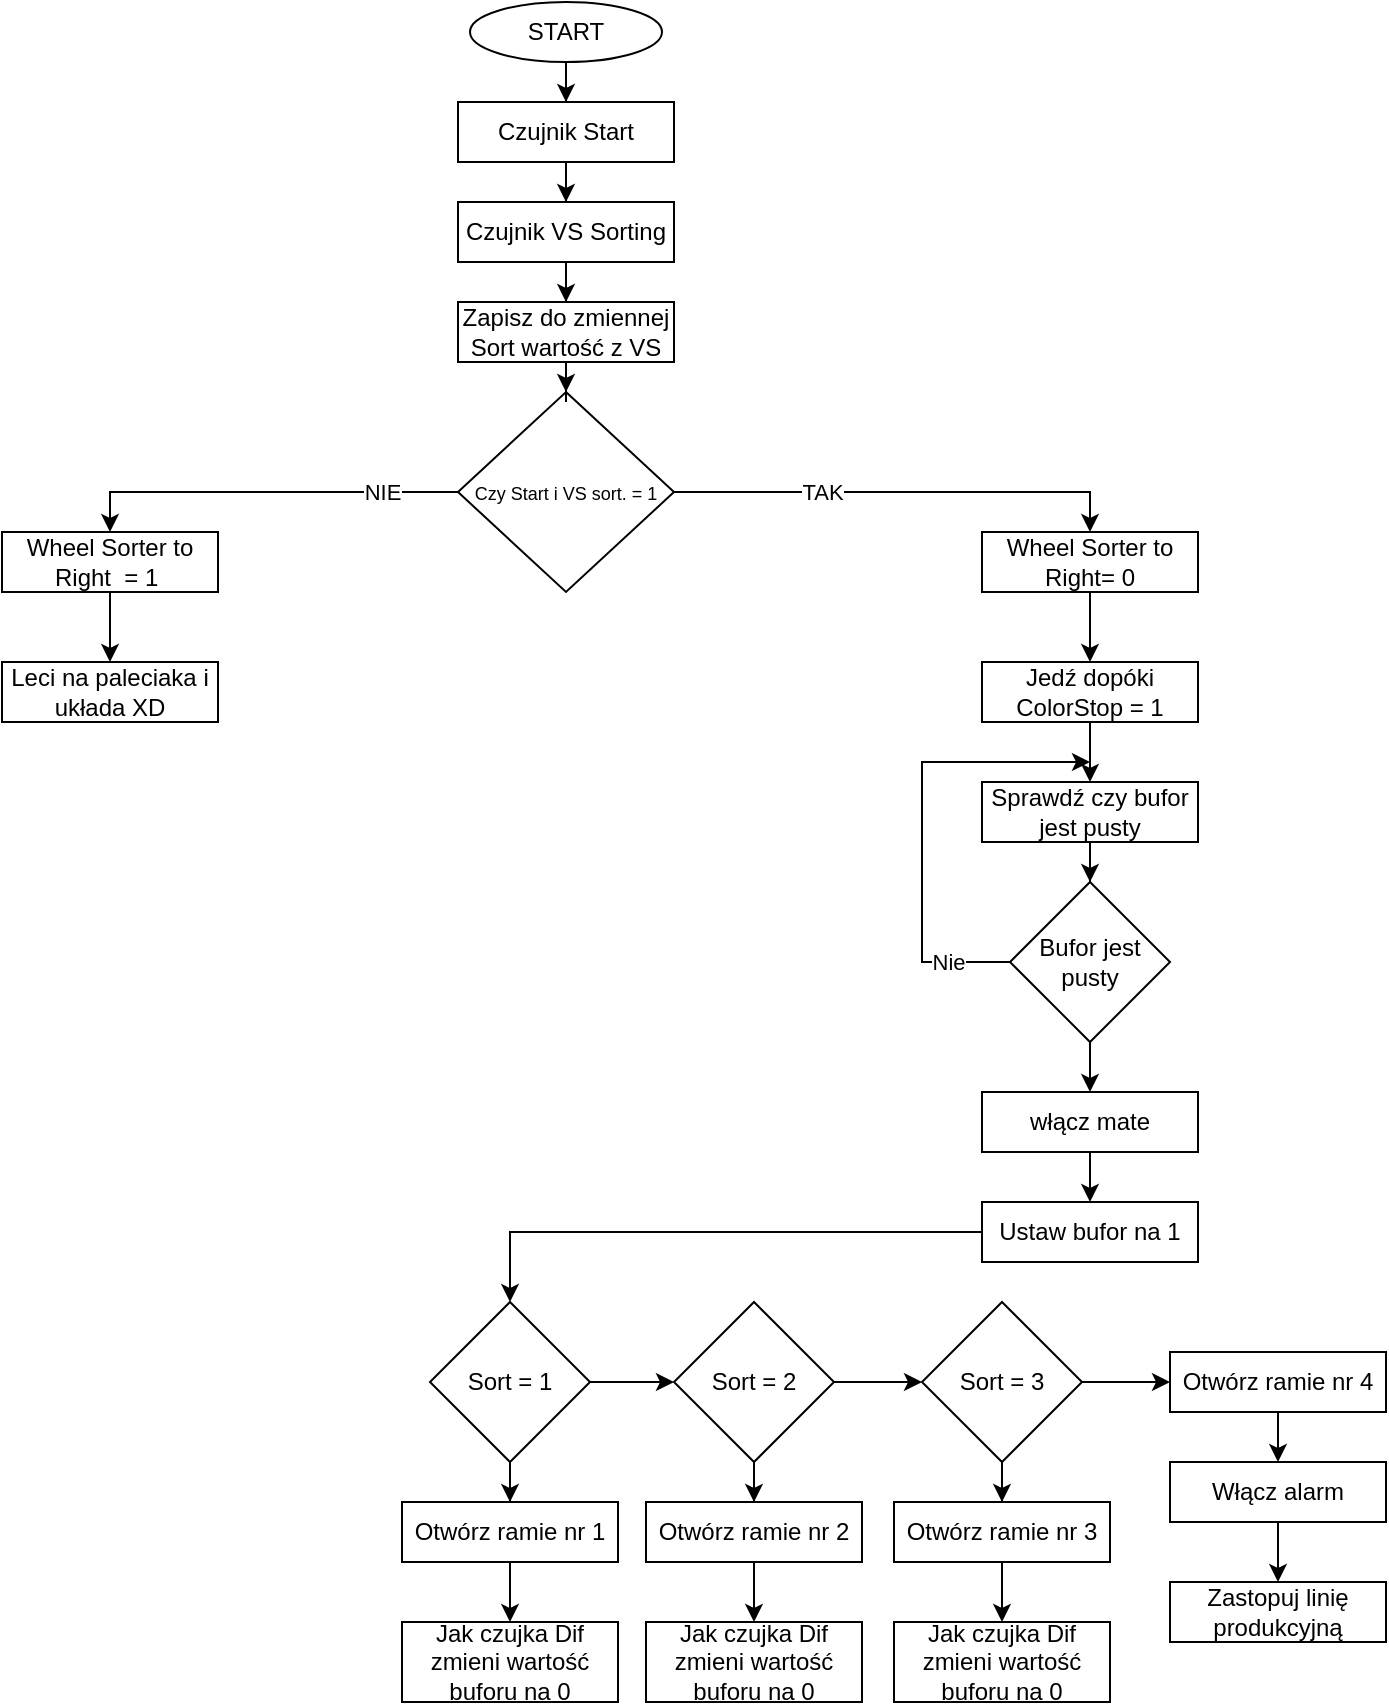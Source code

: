 <mxfile version="13.1.0" type="google"><diagram id="G1G1muttcfapaeoO7j5p" name="Page-1"><mxGraphModel dx="813" dy="459" grid="1" gridSize="10" guides="1" tooltips="1" connect="1" arrows="1" fold="1" page="1" pageScale="1" pageWidth="827" pageHeight="1169" math="0" shadow="0"><root><mxCell id="0"/><mxCell id="1" parent="0"/><mxCell id="FX6Kr8qXLfimZyO1_Kuc-5" style="edgeStyle=orthogonalEdgeStyle;rounded=0;orthogonalLoop=1;jettySize=auto;html=1;entryX=0.5;entryY=0;entryDx=0;entryDy=0;" edge="1" parent="1" source="FX6Kr8qXLfimZyO1_Kuc-1" target="FX6Kr8qXLfimZyO1_Kuc-2"><mxGeometry relative="1" as="geometry"/></mxCell><mxCell id="FX6Kr8qXLfimZyO1_Kuc-1" value="START" style="ellipse;whiteSpace=wrap;html=1;" vertex="1" parent="1"><mxGeometry x="354" y="10" width="96" height="30" as="geometry"/></mxCell><mxCell id="FX6Kr8qXLfimZyO1_Kuc-4" style="edgeStyle=orthogonalEdgeStyle;rounded=0;orthogonalLoop=1;jettySize=auto;html=1;" edge="1" parent="1" source="FX6Kr8qXLfimZyO1_Kuc-2" target="FX6Kr8qXLfimZyO1_Kuc-3"><mxGeometry relative="1" as="geometry"/></mxCell><mxCell id="FX6Kr8qXLfimZyO1_Kuc-2" value="Czujnik Start" style="rounded=0;whiteSpace=wrap;html=1;" vertex="1" parent="1"><mxGeometry x="348" y="60" width="108" height="30" as="geometry"/></mxCell><mxCell id="FX6Kr8qXLfimZyO1_Kuc-17" style="edgeStyle=orthogonalEdgeStyle;rounded=0;orthogonalLoop=1;jettySize=auto;html=1;entryX=0.5;entryY=0;entryDx=0;entryDy=0;" edge="1" parent="1" source="FX6Kr8qXLfimZyO1_Kuc-3" target="FX6Kr8qXLfimZyO1_Kuc-16"><mxGeometry relative="1" as="geometry"/></mxCell><mxCell id="FX6Kr8qXLfimZyO1_Kuc-3" value="Czujnik VS Sorting" style="rounded=0;whiteSpace=wrap;html=1;" vertex="1" parent="1"><mxGeometry x="348" y="110" width="108" height="30" as="geometry"/></mxCell><mxCell id="FX6Kr8qXLfimZyO1_Kuc-10" style="edgeStyle=orthogonalEdgeStyle;rounded=0;orthogonalLoop=1;jettySize=auto;html=1;entryX=0.5;entryY=0;entryDx=0;entryDy=0;" edge="1" parent="1" source="FX6Kr8qXLfimZyO1_Kuc-6" target="FX6Kr8qXLfimZyO1_Kuc-8"><mxGeometry relative="1" as="geometry"/></mxCell><mxCell id="FX6Kr8qXLfimZyO1_Kuc-12" value="NIE" style="edgeLabel;html=1;align=center;verticalAlign=middle;resizable=0;points=[];" vertex="1" connectable="0" parent="FX6Kr8qXLfimZyO1_Kuc-10"><mxGeometry x="-0.601" relative="1" as="geometry"><mxPoint as="offset"/></mxGeometry></mxCell><mxCell id="FX6Kr8qXLfimZyO1_Kuc-11" style="edgeStyle=orthogonalEdgeStyle;rounded=0;orthogonalLoop=1;jettySize=auto;html=1;entryX=0.5;entryY=0;entryDx=0;entryDy=0;" edge="1" parent="1" source="FX6Kr8qXLfimZyO1_Kuc-6" target="FX6Kr8qXLfimZyO1_Kuc-9"><mxGeometry relative="1" as="geometry"/></mxCell><mxCell id="FX6Kr8qXLfimZyO1_Kuc-13" value="TAK" style="edgeLabel;html=1;align=center;verticalAlign=middle;resizable=0;points=[];" vertex="1" connectable="0" parent="FX6Kr8qXLfimZyO1_Kuc-11"><mxGeometry x="-0.351" relative="1" as="geometry"><mxPoint as="offset"/></mxGeometry></mxCell><mxCell id="FX6Kr8qXLfimZyO1_Kuc-6" value="&lt;font style=&quot;font-size: 9px&quot;&gt;Czy Start i VS sort. = 1&lt;/font&gt;" style="rhombus;whiteSpace=wrap;html=1;" vertex="1" parent="1"><mxGeometry x="348" y="205" width="108" height="100" as="geometry"/></mxCell><mxCell id="FX6Kr8qXLfimZyO1_Kuc-75" value="" style="edgeStyle=orthogonalEdgeStyle;rounded=0;orthogonalLoop=1;jettySize=auto;html=1;" edge="1" parent="1" source="FX6Kr8qXLfimZyO1_Kuc-8" target="FX6Kr8qXLfimZyO1_Kuc-74"><mxGeometry relative="1" as="geometry"/></mxCell><mxCell id="FX6Kr8qXLfimZyO1_Kuc-8" value="Wheel Sorter to Right&amp;nbsp; = 1&amp;nbsp;" style="rounded=0;whiteSpace=wrap;html=1;" vertex="1" parent="1"><mxGeometry x="120" y="275" width="108" height="30" as="geometry"/></mxCell><mxCell id="FX6Kr8qXLfimZyO1_Kuc-74" value="Leci na paleciaka i układa XD" style="rounded=0;whiteSpace=wrap;html=1;" vertex="1" parent="1"><mxGeometry x="120" y="340" width="108" height="30" as="geometry"/></mxCell><mxCell id="FX6Kr8qXLfimZyO1_Kuc-23" style="edgeStyle=orthogonalEdgeStyle;rounded=0;orthogonalLoop=1;jettySize=auto;html=1;entryX=0.5;entryY=0;entryDx=0;entryDy=0;" edge="1" parent="1" source="FX6Kr8qXLfimZyO1_Kuc-9" target="FX6Kr8qXLfimZyO1_Kuc-22"><mxGeometry relative="1" as="geometry"/></mxCell><mxCell id="FX6Kr8qXLfimZyO1_Kuc-9" value="Wheel Sorter to Right= 0" style="rounded=0;whiteSpace=wrap;html=1;" vertex="1" parent="1"><mxGeometry x="610" y="275" width="108" height="30" as="geometry"/></mxCell><mxCell id="FX6Kr8qXLfimZyO1_Kuc-27" value="" style="edgeStyle=orthogonalEdgeStyle;rounded=0;orthogonalLoop=1;jettySize=auto;html=1;" edge="1" parent="1" source="FX6Kr8qXLfimZyO1_Kuc-16" target="FX6Kr8qXLfimZyO1_Kuc-6"><mxGeometry relative="1" as="geometry"/></mxCell><mxCell id="FX6Kr8qXLfimZyO1_Kuc-16" value="Zapisz do zmiennej Sort wartość z VS" style="rounded=0;whiteSpace=wrap;html=1;" vertex="1" parent="1"><mxGeometry x="348" y="160" width="108" height="30" as="geometry"/></mxCell><mxCell id="FX6Kr8qXLfimZyO1_Kuc-26" value="" style="edgeStyle=orthogonalEdgeStyle;rounded=0;orthogonalLoop=1;jettySize=auto;html=1;" edge="1" parent="1" source="FX6Kr8qXLfimZyO1_Kuc-22" target="FX6Kr8qXLfimZyO1_Kuc-25"><mxGeometry relative="1" as="geometry"/></mxCell><mxCell id="FX6Kr8qXLfimZyO1_Kuc-22" value="Jedź dopóki ColorStop = 1" style="rounded=0;whiteSpace=wrap;html=1;" vertex="1" parent="1"><mxGeometry x="610" y="340" width="108" height="30" as="geometry"/></mxCell><mxCell id="FX6Kr8qXLfimZyO1_Kuc-33" value="" style="edgeStyle=orthogonalEdgeStyle;rounded=0;orthogonalLoop=1;jettySize=auto;html=1;" edge="1" parent="1" source="FX6Kr8qXLfimZyO1_Kuc-25" target="FX6Kr8qXLfimZyO1_Kuc-28"><mxGeometry relative="1" as="geometry"/></mxCell><mxCell id="FX6Kr8qXLfimZyO1_Kuc-25" value="Sprawdź czy bufor jest pusty" style="rounded=0;whiteSpace=wrap;html=1;" vertex="1" parent="1"><mxGeometry x="610" y="400" width="108" height="30" as="geometry"/></mxCell><mxCell id="FX6Kr8qXLfimZyO1_Kuc-45" style="edgeStyle=orthogonalEdgeStyle;rounded=0;orthogonalLoop=1;jettySize=auto;html=1;entryX=0.5;entryY=0;entryDx=0;entryDy=0;" edge="1" parent="1" source="FX6Kr8qXLfimZyO1_Kuc-24" target="FX6Kr8qXLfimZyO1_Kuc-34"><mxGeometry relative="1" as="geometry"/></mxCell><mxCell id="FX6Kr8qXLfimZyO1_Kuc-24" value="włącz mate" style="rounded=0;whiteSpace=wrap;html=1;" vertex="1" parent="1"><mxGeometry x="610" y="555" width="108" height="30" as="geometry"/></mxCell><mxCell id="FX6Kr8qXLfimZyO1_Kuc-31" style="edgeStyle=orthogonalEdgeStyle;rounded=0;orthogonalLoop=1;jettySize=auto;html=1;" edge="1" parent="1" source="FX6Kr8qXLfimZyO1_Kuc-28"><mxGeometry relative="1" as="geometry"><mxPoint x="664" y="390" as="targetPoint"/><Array as="points"><mxPoint x="580" y="490"/><mxPoint x="580" y="390"/></Array></mxGeometry></mxCell><mxCell id="FX6Kr8qXLfimZyO1_Kuc-32" value="Nie" style="edgeLabel;html=1;align=center;verticalAlign=middle;resizable=0;points=[];" vertex="1" connectable="0" parent="FX6Kr8qXLfimZyO1_Kuc-31"><mxGeometry x="-0.728" relative="1" as="geometry"><mxPoint as="offset"/></mxGeometry></mxCell><mxCell id="FX6Kr8qXLfimZyO1_Kuc-42" style="edgeStyle=orthogonalEdgeStyle;rounded=0;orthogonalLoop=1;jettySize=auto;html=1;entryX=0.5;entryY=0;entryDx=0;entryDy=0;" edge="1" parent="1" source="FX6Kr8qXLfimZyO1_Kuc-28" target="FX6Kr8qXLfimZyO1_Kuc-24"><mxGeometry relative="1" as="geometry"/></mxCell><mxCell id="FX6Kr8qXLfimZyO1_Kuc-28" value="Bufor jest pusty" style="rhombus;whiteSpace=wrap;html=1;" vertex="1" parent="1"><mxGeometry x="624" y="450" width="80" height="80" as="geometry"/></mxCell><mxCell id="FX6Kr8qXLfimZyO1_Kuc-46" value="" style="edgeStyle=orthogonalEdgeStyle;rounded=0;orthogonalLoop=1;jettySize=auto;html=1;" edge="1" parent="1" source="FX6Kr8qXLfimZyO1_Kuc-34" target="FX6Kr8qXLfimZyO1_Kuc-36"><mxGeometry relative="1" as="geometry"/></mxCell><mxCell id="FX6Kr8qXLfimZyO1_Kuc-34" value="Ustaw bufor na 1" style="rounded=0;whiteSpace=wrap;html=1;" vertex="1" parent="1"><mxGeometry x="610" y="610" width="108" height="30" as="geometry"/></mxCell><mxCell id="FX6Kr8qXLfimZyO1_Kuc-50" value="" style="edgeStyle=orthogonalEdgeStyle;rounded=0;orthogonalLoop=1;jettySize=auto;html=1;" edge="1" parent="1" source="FX6Kr8qXLfimZyO1_Kuc-36" target="FX6Kr8qXLfimZyO1_Kuc-47"><mxGeometry relative="1" as="geometry"/></mxCell><mxCell id="FX6Kr8qXLfimZyO1_Kuc-59" style="edgeStyle=orthogonalEdgeStyle;rounded=0;orthogonalLoop=1;jettySize=auto;html=1;entryX=0.5;entryY=0;entryDx=0;entryDy=0;" edge="1" parent="1" source="FX6Kr8qXLfimZyO1_Kuc-36" target="FX6Kr8qXLfimZyO1_Kuc-53"><mxGeometry relative="1" as="geometry"/></mxCell><mxCell id="FX6Kr8qXLfimZyO1_Kuc-36" value="Sort = 1" style="rhombus;whiteSpace=wrap;html=1;" vertex="1" parent="1"><mxGeometry x="334" y="660" width="80" height="80" as="geometry"/></mxCell><mxCell id="FX6Kr8qXLfimZyO1_Kuc-51" value="" style="edgeStyle=orthogonalEdgeStyle;rounded=0;orthogonalLoop=1;jettySize=auto;html=1;" edge="1" parent="1" source="FX6Kr8qXLfimZyO1_Kuc-47" target="FX6Kr8qXLfimZyO1_Kuc-48"><mxGeometry relative="1" as="geometry"/></mxCell><mxCell id="FX6Kr8qXLfimZyO1_Kuc-60" style="edgeStyle=orthogonalEdgeStyle;rounded=0;orthogonalLoop=1;jettySize=auto;html=1;entryX=0.5;entryY=0;entryDx=0;entryDy=0;" edge="1" parent="1" source="FX6Kr8qXLfimZyO1_Kuc-47" target="FX6Kr8qXLfimZyO1_Kuc-54"><mxGeometry relative="1" as="geometry"/></mxCell><mxCell id="FX6Kr8qXLfimZyO1_Kuc-47" value="Sort = 2" style="rhombus;whiteSpace=wrap;html=1;" vertex="1" parent="1"><mxGeometry x="456" y="660" width="80" height="80" as="geometry"/></mxCell><mxCell id="FX6Kr8qXLfimZyO1_Kuc-55" value="" style="edgeStyle=orthogonalEdgeStyle;rounded=0;orthogonalLoop=1;jettySize=auto;html=1;" edge="1" parent="1" source="FX6Kr8qXLfimZyO1_Kuc-48" target="FX6Kr8qXLfimZyO1_Kuc-52"><mxGeometry relative="1" as="geometry"/></mxCell><mxCell id="FX6Kr8qXLfimZyO1_Kuc-61" style="edgeStyle=orthogonalEdgeStyle;rounded=0;orthogonalLoop=1;jettySize=auto;html=1;entryX=0.5;entryY=0;entryDx=0;entryDy=0;" edge="1" parent="1" source="FX6Kr8qXLfimZyO1_Kuc-48" target="FX6Kr8qXLfimZyO1_Kuc-56"><mxGeometry relative="1" as="geometry"/></mxCell><mxCell id="FX6Kr8qXLfimZyO1_Kuc-48" value="Sort = 3" style="rhombus;whiteSpace=wrap;html=1;" vertex="1" parent="1"><mxGeometry x="580" y="660" width="80" height="80" as="geometry"/></mxCell><mxCell id="FX6Kr8qXLfimZyO1_Kuc-63" style="edgeStyle=orthogonalEdgeStyle;rounded=0;orthogonalLoop=1;jettySize=auto;html=1;entryX=0.5;entryY=0;entryDx=0;entryDy=0;" edge="1" parent="1" source="FX6Kr8qXLfimZyO1_Kuc-52" target="FX6Kr8qXLfimZyO1_Kuc-62"><mxGeometry relative="1" as="geometry"/></mxCell><mxCell id="FX6Kr8qXLfimZyO1_Kuc-52" value="Otwórz ramie nr 4" style="rounded=0;whiteSpace=wrap;html=1;" vertex="1" parent="1"><mxGeometry x="704" y="685" width="108" height="30" as="geometry"/></mxCell><mxCell id="FX6Kr8qXLfimZyO1_Kuc-67" value="" style="edgeStyle=orthogonalEdgeStyle;rounded=0;orthogonalLoop=1;jettySize=auto;html=1;" edge="1" parent="1" source="FX6Kr8qXLfimZyO1_Kuc-53" target="FX6Kr8qXLfimZyO1_Kuc-66"><mxGeometry relative="1" as="geometry"/></mxCell><mxCell id="FX6Kr8qXLfimZyO1_Kuc-53" value="Otwórz ramie nr 1" style="rounded=0;whiteSpace=wrap;html=1;" vertex="1" parent="1"><mxGeometry x="320" y="760" width="108" height="30" as="geometry"/></mxCell><mxCell id="FX6Kr8qXLfimZyO1_Kuc-66" value="Jak czujka Dif zmieni wartość buforu na 0" style="rounded=0;whiteSpace=wrap;html=1;" vertex="1" parent="1"><mxGeometry x="320" y="820" width="108" height="40" as="geometry"/></mxCell><mxCell id="FX6Kr8qXLfimZyO1_Kuc-72" style="edgeStyle=orthogonalEdgeStyle;rounded=0;orthogonalLoop=1;jettySize=auto;html=1;entryX=0.5;entryY=0;entryDx=0;entryDy=0;" edge="1" parent="1" source="FX6Kr8qXLfimZyO1_Kuc-54" target="FX6Kr8qXLfimZyO1_Kuc-68"><mxGeometry relative="1" as="geometry"/></mxCell><mxCell id="FX6Kr8qXLfimZyO1_Kuc-54" value="Otwórz ramie nr 2" style="rounded=0;whiteSpace=wrap;html=1;" vertex="1" parent="1"><mxGeometry x="442" y="760" width="108" height="30" as="geometry"/></mxCell><mxCell id="FX6Kr8qXLfimZyO1_Kuc-73" style="edgeStyle=orthogonalEdgeStyle;rounded=0;orthogonalLoop=1;jettySize=auto;html=1;entryX=0.5;entryY=0;entryDx=0;entryDy=0;" edge="1" parent="1" source="FX6Kr8qXLfimZyO1_Kuc-56" target="FX6Kr8qXLfimZyO1_Kuc-69"><mxGeometry relative="1" as="geometry"/></mxCell><mxCell id="FX6Kr8qXLfimZyO1_Kuc-56" value="Otwórz ramie nr 3" style="rounded=0;whiteSpace=wrap;html=1;" vertex="1" parent="1"><mxGeometry x="566" y="760" width="108" height="30" as="geometry"/></mxCell><mxCell id="FX6Kr8qXLfimZyO1_Kuc-65" value="" style="edgeStyle=orthogonalEdgeStyle;rounded=0;orthogonalLoop=1;jettySize=auto;html=1;" edge="1" parent="1" source="FX6Kr8qXLfimZyO1_Kuc-62" target="FX6Kr8qXLfimZyO1_Kuc-64"><mxGeometry relative="1" as="geometry"/></mxCell><mxCell id="FX6Kr8qXLfimZyO1_Kuc-62" value="Włącz alarm" style="rounded=0;whiteSpace=wrap;html=1;" vertex="1" parent="1"><mxGeometry x="704" y="740" width="108" height="30" as="geometry"/></mxCell><mxCell id="FX6Kr8qXLfimZyO1_Kuc-64" value="Zastopuj linię produkcyjną" style="rounded=0;whiteSpace=wrap;html=1;" vertex="1" parent="1"><mxGeometry x="704" y="800" width="108" height="30" as="geometry"/></mxCell><mxCell id="FX6Kr8qXLfimZyO1_Kuc-68" value="Jak czujka Dif zmieni wartość buforu na 0" style="rounded=0;whiteSpace=wrap;html=1;" vertex="1" parent="1"><mxGeometry x="442" y="820" width="108" height="40" as="geometry"/></mxCell><mxCell id="FX6Kr8qXLfimZyO1_Kuc-69" value="Jak czujka Dif zmieni wartość buforu na 0" style="rounded=0;whiteSpace=wrap;html=1;" vertex="1" parent="1"><mxGeometry x="566" y="820" width="108" height="40" as="geometry"/></mxCell></root></mxGraphModel></diagram></mxfile>
